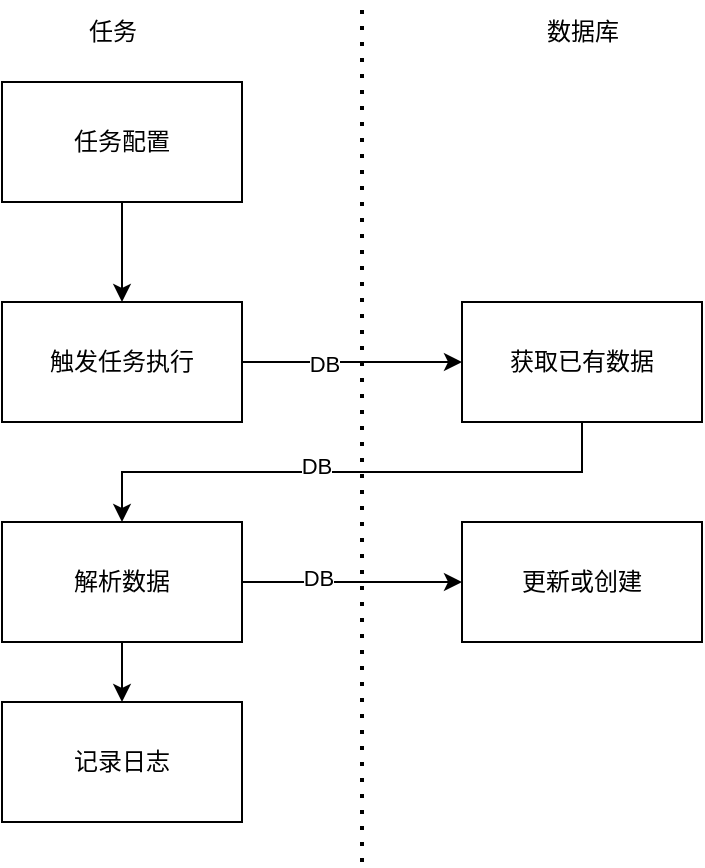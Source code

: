 <mxfile version="20.5.1" type="github">
  <diagram id="NRSQavgiWOYJAYmkct5V" name="第 1 页">
    <mxGraphModel dx="1422" dy="748" grid="1" gridSize="10" guides="1" tooltips="1" connect="1" arrows="1" fold="1" page="1" pageScale="1" pageWidth="827" pageHeight="1169" math="0" shadow="0">
      <root>
        <mxCell id="0" />
        <mxCell id="1" parent="0" />
        <mxCell id="vxAvbnrJkOdN9hgu8ILh-1" style="edgeStyle=orthogonalEdgeStyle;rounded=0;orthogonalLoop=1;jettySize=auto;html=1;exitX=0.5;exitY=1;exitDx=0;exitDy=0;entryX=0.5;entryY=0;entryDx=0;entryDy=0;" edge="1" parent="1" source="vxAvbnrJkOdN9hgu8ILh-2" target="vxAvbnrJkOdN9hgu8ILh-5">
          <mxGeometry relative="1" as="geometry" />
        </mxCell>
        <mxCell id="vxAvbnrJkOdN9hgu8ILh-2" value="任务配置" style="rounded=0;whiteSpace=wrap;html=1;" vertex="1" parent="1">
          <mxGeometry x="239" y="120" width="120" height="60" as="geometry" />
        </mxCell>
        <mxCell id="vxAvbnrJkOdN9hgu8ILh-20" style="edgeStyle=orthogonalEdgeStyle;rounded=0;orthogonalLoop=1;jettySize=auto;html=1;exitX=1;exitY=0.5;exitDx=0;exitDy=0;entryX=0;entryY=0.5;entryDx=0;entryDy=0;" edge="1" parent="1" source="vxAvbnrJkOdN9hgu8ILh-5" target="vxAvbnrJkOdN9hgu8ILh-9">
          <mxGeometry relative="1" as="geometry" />
        </mxCell>
        <mxCell id="vxAvbnrJkOdN9hgu8ILh-26" value="DB" style="edgeLabel;html=1;align=center;verticalAlign=middle;resizable=0;points=[];" vertex="1" connectable="0" parent="vxAvbnrJkOdN9hgu8ILh-20">
          <mxGeometry x="-0.255" y="-1" relative="1" as="geometry">
            <mxPoint as="offset" />
          </mxGeometry>
        </mxCell>
        <mxCell id="vxAvbnrJkOdN9hgu8ILh-5" value="触发任务执行" style="rounded=0;whiteSpace=wrap;html=1;" vertex="1" parent="1">
          <mxGeometry x="239" y="230" width="120" height="60" as="geometry" />
        </mxCell>
        <mxCell id="vxAvbnrJkOdN9hgu8ILh-21" style="edgeStyle=orthogonalEdgeStyle;rounded=0;orthogonalLoop=1;jettySize=auto;html=1;exitX=0.5;exitY=1;exitDx=0;exitDy=0;entryX=0.5;entryY=0;entryDx=0;entryDy=0;" edge="1" parent="1" source="vxAvbnrJkOdN9hgu8ILh-9" target="vxAvbnrJkOdN9hgu8ILh-13">
          <mxGeometry relative="1" as="geometry" />
        </mxCell>
        <mxCell id="vxAvbnrJkOdN9hgu8ILh-27" value="DB" style="edgeLabel;html=1;align=center;verticalAlign=middle;resizable=0;points=[];" vertex="1" connectable="0" parent="vxAvbnrJkOdN9hgu8ILh-21">
          <mxGeometry x="0.129" y="-3" relative="1" as="geometry">
            <mxPoint as="offset" />
          </mxGeometry>
        </mxCell>
        <mxCell id="vxAvbnrJkOdN9hgu8ILh-9" value="获取已有数据" style="rounded=0;whiteSpace=wrap;html=1;" vertex="1" parent="1">
          <mxGeometry x="469" y="230" width="120" height="60" as="geometry" />
        </mxCell>
        <mxCell id="vxAvbnrJkOdN9hgu8ILh-23" style="edgeStyle=orthogonalEdgeStyle;rounded=0;orthogonalLoop=1;jettySize=auto;html=1;exitX=1;exitY=0.5;exitDx=0;exitDy=0;" edge="1" parent="1" source="vxAvbnrJkOdN9hgu8ILh-13" target="vxAvbnrJkOdN9hgu8ILh-22">
          <mxGeometry relative="1" as="geometry" />
        </mxCell>
        <mxCell id="vxAvbnrJkOdN9hgu8ILh-28" value="DB" style="edgeLabel;html=1;align=center;verticalAlign=middle;resizable=0;points=[];" vertex="1" connectable="0" parent="vxAvbnrJkOdN9hgu8ILh-23">
          <mxGeometry x="-0.309" y="2" relative="1" as="geometry">
            <mxPoint as="offset" />
          </mxGeometry>
        </mxCell>
        <mxCell id="vxAvbnrJkOdN9hgu8ILh-25" style="edgeStyle=orthogonalEdgeStyle;rounded=0;orthogonalLoop=1;jettySize=auto;html=1;exitX=0.5;exitY=1;exitDx=0;exitDy=0;entryX=0.5;entryY=0;entryDx=0;entryDy=0;" edge="1" parent="1" source="vxAvbnrJkOdN9hgu8ILh-13" target="vxAvbnrJkOdN9hgu8ILh-14">
          <mxGeometry relative="1" as="geometry" />
        </mxCell>
        <mxCell id="vxAvbnrJkOdN9hgu8ILh-13" value="解析数据" style="rounded=0;whiteSpace=wrap;html=1;" vertex="1" parent="1">
          <mxGeometry x="239" y="340" width="120" height="60" as="geometry" />
        </mxCell>
        <mxCell id="vxAvbnrJkOdN9hgu8ILh-14" value="记录日志" style="rounded=0;whiteSpace=wrap;html=1;" vertex="1" parent="1">
          <mxGeometry x="239" y="430" width="120" height="60" as="geometry" />
        </mxCell>
        <mxCell id="vxAvbnrJkOdN9hgu8ILh-15" value="" style="endArrow=none;dashed=1;html=1;dashPattern=1 3;strokeWidth=2;rounded=0;" edge="1" parent="1">
          <mxGeometry width="50" height="50" relative="1" as="geometry">
            <mxPoint x="419" y="510" as="sourcePoint" />
            <mxPoint x="419" y="80" as="targetPoint" />
          </mxGeometry>
        </mxCell>
        <mxCell id="vxAvbnrJkOdN9hgu8ILh-17" value="数据库" style="text;html=1;align=center;verticalAlign=middle;resizable=0;points=[];autosize=1;strokeColor=none;fillColor=none;" vertex="1" parent="1">
          <mxGeometry x="499" y="80" width="60" height="30" as="geometry" />
        </mxCell>
        <mxCell id="vxAvbnrJkOdN9hgu8ILh-19" value="任务" style="text;html=1;align=center;verticalAlign=middle;resizable=0;points=[];autosize=1;strokeColor=none;fillColor=none;" vertex="1" parent="1">
          <mxGeometry x="269" y="80" width="50" height="30" as="geometry" />
        </mxCell>
        <mxCell id="vxAvbnrJkOdN9hgu8ILh-22" value="更新或创建" style="rounded=0;whiteSpace=wrap;html=1;" vertex="1" parent="1">
          <mxGeometry x="469" y="340" width="120" height="60" as="geometry" />
        </mxCell>
      </root>
    </mxGraphModel>
  </diagram>
</mxfile>
